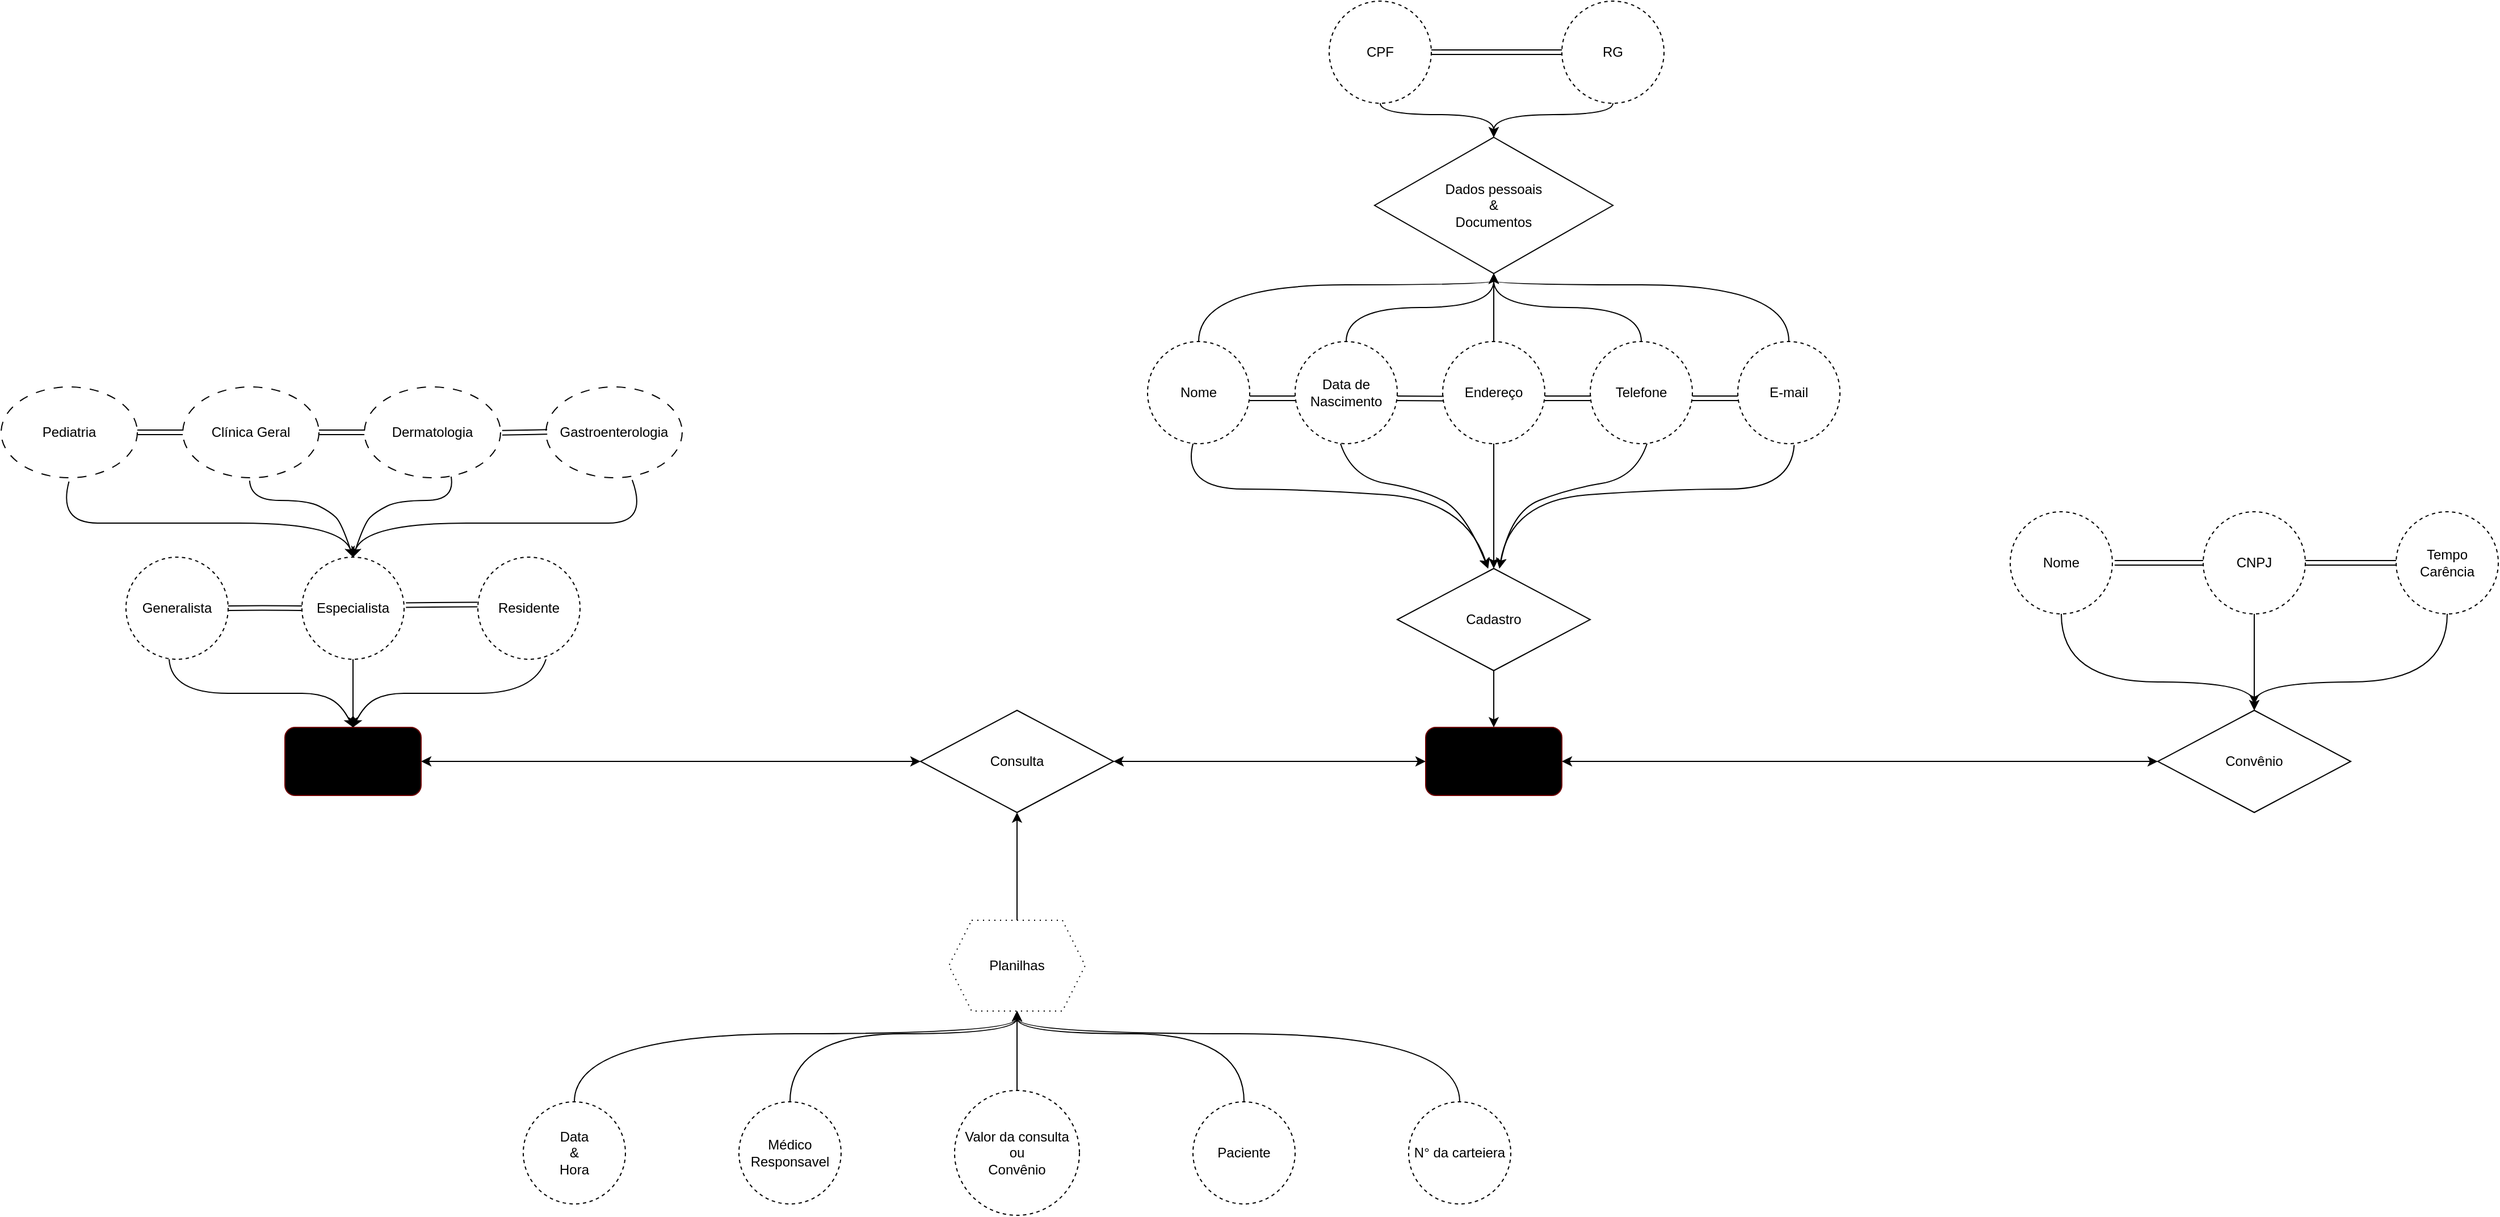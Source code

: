 <mxfile version="26.2.14">
  <diagram name="Página-1" id="sYi_9-bd4zvebP601EwW">
    <mxGraphModel dx="2067" dy="1845" grid="1" gridSize="10" guides="1" tooltips="1" connect="1" arrows="1" fold="1" page="1" pageScale="1" pageWidth="827" pageHeight="1169" background="none" math="0" shadow="0">
      <root>
        <mxCell id="0" />
        <mxCell id="1" parent="0" />
        <mxCell id="UL4wphMUHeNL7HO7xTFo-1" value="&lt;font style=&quot;&quot;&gt;Médico&lt;/font&gt;" style="rounded=1;whiteSpace=wrap;html=1;fillColor=light-dark(default, #49a3d0);fontColor=default;strokeColor=#6F0000;" parent="1" vertex="1">
          <mxGeometry x="-50" y="470" width="120" height="60" as="geometry" />
        </mxCell>
        <mxCell id="UL4wphMUHeNL7HO7xTFo-2" value="Paciente" style="rounded=1;whiteSpace=wrap;html=1;fillColor=light-dark(default, #49a3d0);fontColor=default;strokeColor=#6F0000;" parent="1" vertex="1">
          <mxGeometry x="955" y="470" width="120" height="60" as="geometry" />
        </mxCell>
        <mxCell id="UL4wphMUHeNL7HO7xTFo-3" value="Generalista" style="ellipse;whiteSpace=wrap;html=1;aspect=fixed;strokeColor=light-dark(#000000,#FFE1F2);dashed=1;" parent="1" vertex="1">
          <mxGeometry x="-190" y="320" width="90" height="90" as="geometry" />
        </mxCell>
        <mxCell id="UL4wphMUHeNL7HO7xTFo-4" value="Especialista" style="ellipse;whiteSpace=wrap;html=1;aspect=fixed;strokeColor=light-dark(#000000,#FFE1F2);dashed=1;" parent="1" vertex="1">
          <mxGeometry x="-35" y="320" width="90" height="90" as="geometry" />
        </mxCell>
        <mxCell id="UL4wphMUHeNL7HO7xTFo-5" value="Residente" style="ellipse;whiteSpace=wrap;html=1;aspect=fixed;strokeColor=light-dark(#000000,#FFE1F2);dashed=1;" parent="1" vertex="1">
          <mxGeometry x="120" y="320" width="90" height="90" as="geometry" />
        </mxCell>
        <mxCell id="UL4wphMUHeNL7HO7xTFo-7" value="" style="shape=link;html=1;rounded=0;entryX=0;entryY=0.5;entryDx=0;entryDy=0;exitX=1;exitY=0.5;exitDx=0;exitDy=0;" parent="1" source="UL4wphMUHeNL7HO7xTFo-3" target="UL4wphMUHeNL7HO7xTFo-4" edge="1">
          <mxGeometry width="100" relative="1" as="geometry">
            <mxPoint x="-120" y="364.8" as="sourcePoint" />
            <mxPoint x="-50" y="370" as="targetPoint" />
            <Array as="points">
              <mxPoint x="-70" y="364.8" />
            </Array>
          </mxGeometry>
        </mxCell>
        <mxCell id="UL4wphMUHeNL7HO7xTFo-9" value="" style="shape=link;html=1;rounded=0;entryX=-0.004;entryY=0.464;entryDx=0;entryDy=0;exitX=1.018;exitY=0.469;exitDx=0;exitDy=0;exitPerimeter=0;entryPerimeter=0;" parent="1" source="UL4wphMUHeNL7HO7xTFo-4" target="UL4wphMUHeNL7HO7xTFo-5" edge="1">
          <mxGeometry width="100" relative="1" as="geometry">
            <mxPoint x="60.0" y="360.0" as="sourcePoint" />
            <mxPoint x="117.93" y="362.13" as="targetPoint" />
            <Array as="points">
              <mxPoint x="97.93" y="361.93" />
            </Array>
          </mxGeometry>
        </mxCell>
        <mxCell id="UL4wphMUHeNL7HO7xTFo-22" value="" style="curved=1;endArrow=classic;html=1;rounded=0;entryX=0.5;entryY=0;entryDx=0;entryDy=0;exitX=0.422;exitY=1;exitDx=0;exitDy=0;exitPerimeter=0;" parent="1" source="UL4wphMUHeNL7HO7xTFo-3" target="UL4wphMUHeNL7HO7xTFo-1" edge="1">
          <mxGeometry width="50" height="50" relative="1" as="geometry">
            <mxPoint x="-142" y="420" as="sourcePoint" />
            <mxPoint x="-20" y="420" as="targetPoint" />
            <Array as="points">
              <mxPoint x="-150" y="440" />
              <mxPoint x="-50" y="440" />
              <mxPoint x="-20" y="440" />
              <mxPoint y="450" />
            </Array>
          </mxGeometry>
        </mxCell>
        <mxCell id="UL4wphMUHeNL7HO7xTFo-26" value="" style="curved=1;endArrow=classic;html=1;rounded=0;exitX=0.667;exitY=1;exitDx=0;exitDy=0;exitPerimeter=0;entryX=0.5;entryY=0;entryDx=0;entryDy=0;" parent="1" source="UL4wphMUHeNL7HO7xTFo-5" target="UL4wphMUHeNL7HO7xTFo-1" edge="1">
          <mxGeometry width="50" height="50" relative="1" as="geometry">
            <mxPoint x="160" y="420" as="sourcePoint" />
            <mxPoint x="20" y="460" as="targetPoint" />
            <Array as="points">
              <mxPoint x="170" y="440" />
              <mxPoint x="70" y="440" />
              <mxPoint x="40" y="440" />
              <mxPoint x="20" y="450" />
            </Array>
          </mxGeometry>
        </mxCell>
        <mxCell id="UL4wphMUHeNL7HO7xTFo-27" value="" style="endArrow=classic;html=1;rounded=0;exitX=0.5;exitY=1;exitDx=0;exitDy=0;" parent="1" source="UL4wphMUHeNL7HO7xTFo-4" target="UL4wphMUHeNL7HO7xTFo-1" edge="1">
          <mxGeometry width="50" height="50" relative="1" as="geometry">
            <mxPoint x="40" y="440" as="sourcePoint" />
            <mxPoint x="90" y="390" as="targetPoint" />
          </mxGeometry>
        </mxCell>
        <mxCell id="UL4wphMUHeNL7HO7xTFo-28" value="Pediatria" style="ellipse;whiteSpace=wrap;html=1;dashed=1;dashPattern=8 8;strokeColor=light-dark(#000000,#FFD2EC);" parent="1" vertex="1">
          <mxGeometry x="-300" y="170" width="120" height="80" as="geometry" />
        </mxCell>
        <mxCell id="UL4wphMUHeNL7HO7xTFo-29" value="Clínica Geral" style="ellipse;whiteSpace=wrap;html=1;dashed=1;dashPattern=8 8;strokeColor=light-dark(#000000,#FFD2EC);" parent="1" vertex="1">
          <mxGeometry x="-140" y="170" width="120" height="80" as="geometry" />
        </mxCell>
        <mxCell id="UL4wphMUHeNL7HO7xTFo-30" value="Dermatologia" style="ellipse;whiteSpace=wrap;html=1;dashed=1;dashPattern=8 8;strokeColor=light-dark(#000000,#FFD2EC);" parent="1" vertex="1">
          <mxGeometry x="20" y="170" width="120" height="80" as="geometry" />
        </mxCell>
        <mxCell id="UL4wphMUHeNL7HO7xTFo-31" value="Gastroenterologia" style="ellipse;whiteSpace=wrap;html=1;dashed=1;dashPattern=8 8;strokeColor=light-dark(#000000,#FFD2EC);" parent="1" vertex="1">
          <mxGeometry x="180" y="170" width="120" height="80" as="geometry" />
        </mxCell>
        <mxCell id="UL4wphMUHeNL7HO7xTFo-35" value="" style="shape=link;html=1;rounded=0;exitX=1;exitY=0.5;exitDx=0;exitDy=0;entryX=0;entryY=0.5;entryDx=0;entryDy=0;" parent="1" source="UL4wphMUHeNL7HO7xTFo-28" target="UL4wphMUHeNL7HO7xTFo-29" edge="1">
          <mxGeometry width="100" relative="1" as="geometry">
            <mxPoint x="-160" y="280" as="sourcePoint" />
            <mxPoint x="-150" y="210" as="targetPoint" />
          </mxGeometry>
        </mxCell>
        <mxCell id="UL4wphMUHeNL7HO7xTFo-36" value="" style="shape=link;html=1;rounded=0;exitX=1;exitY=0.5;exitDx=0;exitDy=0;" parent="1" source="UL4wphMUHeNL7HO7xTFo-29" edge="1">
          <mxGeometry width="100" relative="1" as="geometry">
            <mxPoint y="210" as="sourcePoint" />
            <mxPoint x="20" y="210" as="targetPoint" />
            <Array as="points">
              <mxPoint x="10" y="210" />
            </Array>
          </mxGeometry>
        </mxCell>
        <mxCell id="UL4wphMUHeNL7HO7xTFo-37" value="" style="shape=link;html=1;rounded=0;entryX=0.009;entryY=0.496;entryDx=0;entryDy=0;entryPerimeter=0;exitX=1.012;exitY=0.505;exitDx=0;exitDy=0;exitPerimeter=0;" parent="1" source="UL4wphMUHeNL7HO7xTFo-30" target="UL4wphMUHeNL7HO7xTFo-31" edge="1">
          <mxGeometry width="100" relative="1" as="geometry">
            <mxPoint x="150" y="210" as="sourcePoint" />
            <mxPoint x="170" y="210" as="targetPoint" />
            <Array as="points">
              <mxPoint x="170" y="209.86" />
            </Array>
          </mxGeometry>
        </mxCell>
        <mxCell id="UL4wphMUHeNL7HO7xTFo-38" value="" style="curved=1;endArrow=classic;html=1;rounded=0;exitX=0.498;exitY=1.042;exitDx=0;exitDy=0;exitPerimeter=0;entryX=0.5;entryY=0;entryDx=0;entryDy=0;" parent="1" source="UL4wphMUHeNL7HO7xTFo-28" target="UL4wphMUHeNL7HO7xTFo-4" edge="1">
          <mxGeometry width="50" height="50" relative="1" as="geometry">
            <mxPoint x="-60" y="290" as="sourcePoint" />
            <mxPoint x="20" y="280" as="targetPoint" />
            <Array as="points">
              <mxPoint x="-250" y="290" />
              <mxPoint x="-180" y="290" />
              <mxPoint y="290" />
            </Array>
          </mxGeometry>
        </mxCell>
        <mxCell id="UL4wphMUHeNL7HO7xTFo-39" value="" style="curved=1;endArrow=classic;html=1;rounded=0;exitX=0.633;exitY=1.024;exitDx=0;exitDy=0;exitPerimeter=0;entryX=0.5;entryY=0;entryDx=0;entryDy=0;" parent="1" source="UL4wphMUHeNL7HO7xTFo-31" target="UL4wphMUHeNL7HO7xTFo-4" edge="1">
          <mxGeometry width="50" height="50" relative="1" as="geometry">
            <mxPoint x="260" y="253" as="sourcePoint" />
            <mxPoint x="10" y="320" as="targetPoint" />
            <Array as="points">
              <mxPoint x="270" y="290" />
              <mxPoint x="200" y="290" />
              <mxPoint x="20" y="290" />
            </Array>
          </mxGeometry>
        </mxCell>
        <mxCell id="UL4wphMUHeNL7HO7xTFo-40" value="" style="curved=1;endArrow=classic;html=1;rounded=0;exitX=0.491;exitY=1.033;exitDx=0;exitDy=0;exitPerimeter=0;" parent="1" source="UL4wphMUHeNL7HO7xTFo-29" edge="1">
          <mxGeometry width="50" height="50" relative="1" as="geometry">
            <mxPoint x="-10" y="300" as="sourcePoint" />
            <mxPoint x="10" y="320" as="targetPoint" />
            <Array as="points">
              <mxPoint x="-80" y="270" />
              <mxPoint x="-30" y="270" />
              <mxPoint x="-10" y="280" />
              <mxPoint y="290" />
            </Array>
          </mxGeometry>
        </mxCell>
        <mxCell id="UL4wphMUHeNL7HO7xTFo-41" value="" style="curved=1;endArrow=classic;html=1;rounded=0;exitX=0.637;exitY=0.988;exitDx=0;exitDy=0;exitPerimeter=0;" parent="1" source="UL4wphMUHeNL7HO7xTFo-30" edge="1">
          <mxGeometry width="50" height="50" relative="1" as="geometry">
            <mxPoint x="101" y="253" as="sourcePoint" />
            <mxPoint x="10" y="320" as="targetPoint" />
            <Array as="points">
              <mxPoint x="100" y="270" />
              <mxPoint x="50" y="270" />
              <mxPoint x="30" y="280" />
              <mxPoint x="20" y="290" />
            </Array>
          </mxGeometry>
        </mxCell>
        <mxCell id="tx1sG5r3YP57wAG_Tnjf-2" style="edgeStyle=orthogonalEdgeStyle;rounded=0;orthogonalLoop=1;jettySize=auto;html=1;curved=1;" edge="1" parent="1" source="UL4wphMUHeNL7HO7xTFo-44" target="UL4wphMUHeNL7HO7xTFo-69">
          <mxGeometry relative="1" as="geometry">
            <Array as="points">
              <mxPoint x="755" y="80" />
              <mxPoint x="1015" y="80" />
            </Array>
          </mxGeometry>
        </mxCell>
        <mxCell id="UL4wphMUHeNL7HO7xTFo-44" value="Nome" style="ellipse;whiteSpace=wrap;html=1;aspect=fixed;strokeColor=light-dark(#000000,#FFE1F2);dashed=1;" parent="1" vertex="1">
          <mxGeometry x="710" y="130" width="90" height="90" as="geometry" />
        </mxCell>
        <mxCell id="tx1sG5r3YP57wAG_Tnjf-3" style="edgeStyle=orthogonalEdgeStyle;rounded=0;orthogonalLoop=1;jettySize=auto;html=1;entryX=0.5;entryY=1;entryDx=0;entryDy=0;curved=1;" edge="1" parent="1" source="UL4wphMUHeNL7HO7xTFo-45" target="UL4wphMUHeNL7HO7xTFo-69">
          <mxGeometry relative="1" as="geometry" />
        </mxCell>
        <mxCell id="UL4wphMUHeNL7HO7xTFo-45" value="Data de Nascimento" style="ellipse;whiteSpace=wrap;html=1;aspect=fixed;strokeColor=light-dark(#000000,#FFE1F2);dashed=1;" parent="1" vertex="1">
          <mxGeometry x="840" y="130" width="90" height="90" as="geometry" />
        </mxCell>
        <mxCell id="tx1sG5r3YP57wAG_Tnjf-4" style="edgeStyle=orthogonalEdgeStyle;rounded=0;orthogonalLoop=1;jettySize=auto;html=1;entryX=0.5;entryY=1;entryDx=0;entryDy=0;" edge="1" parent="1" source="UL4wphMUHeNL7HO7xTFo-46" target="UL4wphMUHeNL7HO7xTFo-69">
          <mxGeometry relative="1" as="geometry" />
        </mxCell>
        <mxCell id="UL4wphMUHeNL7HO7xTFo-46" value="Endereço" style="ellipse;whiteSpace=wrap;html=1;aspect=fixed;strokeColor=light-dark(#000000,#FFE1F2);dashed=1;" parent="1" vertex="1">
          <mxGeometry x="970" y="130" width="90" height="90" as="geometry" />
        </mxCell>
        <mxCell id="tx1sG5r3YP57wAG_Tnjf-5" style="edgeStyle=orthogonalEdgeStyle;rounded=0;orthogonalLoop=1;jettySize=auto;html=1;entryX=0.5;entryY=1;entryDx=0;entryDy=0;curved=1;" edge="1" parent="1" source="UL4wphMUHeNL7HO7xTFo-47" target="UL4wphMUHeNL7HO7xTFo-69">
          <mxGeometry relative="1" as="geometry" />
        </mxCell>
        <mxCell id="UL4wphMUHeNL7HO7xTFo-47" value="Telefone" style="ellipse;whiteSpace=wrap;html=1;aspect=fixed;strokeColor=light-dark(#000000,#FFE1F2);dashed=1;" parent="1" vertex="1">
          <mxGeometry x="1100" y="130" width="90" height="90" as="geometry" />
        </mxCell>
        <mxCell id="tx1sG5r3YP57wAG_Tnjf-6" style="edgeStyle=orthogonalEdgeStyle;rounded=0;orthogonalLoop=1;jettySize=auto;html=1;curved=1;" edge="1" parent="1" source="UL4wphMUHeNL7HO7xTFo-48" target="UL4wphMUHeNL7HO7xTFo-69">
          <mxGeometry relative="1" as="geometry">
            <Array as="points">
              <mxPoint x="1275" y="80" />
              <mxPoint x="1015" y="80" />
            </Array>
          </mxGeometry>
        </mxCell>
        <mxCell id="UL4wphMUHeNL7HO7xTFo-48" value="E-mail" style="ellipse;whiteSpace=wrap;html=1;aspect=fixed;strokeColor=light-dark(#000000,#FFE1F2);dashed=1;" parent="1" vertex="1">
          <mxGeometry x="1230" y="130" width="90" height="90" as="geometry" />
        </mxCell>
        <mxCell id="UL4wphMUHeNL7HO7xTFo-68" style="edgeStyle=orthogonalEdgeStyle;rounded=0;orthogonalLoop=1;jettySize=auto;html=1;entryX=0.5;entryY=0;entryDx=0;entryDy=0;" parent="1" source="UL4wphMUHeNL7HO7xTFo-50" target="UL4wphMUHeNL7HO7xTFo-2" edge="1">
          <mxGeometry relative="1" as="geometry" />
        </mxCell>
        <mxCell id="UL4wphMUHeNL7HO7xTFo-50" value="Cadastro" style="rhombus;whiteSpace=wrap;html=1;strokeColor=light-dark(#000000,#FFC3E5);" parent="1" vertex="1">
          <mxGeometry x="930" y="330" width="170" height="90" as="geometry" />
        </mxCell>
        <mxCell id="UL4wphMUHeNL7HO7xTFo-51" value="" style="curved=1;endArrow=classic;html=1;rounded=0;entryX=0.471;entryY=0;entryDx=0;entryDy=0;entryPerimeter=0;exitX=0.556;exitY=1;exitDx=0;exitDy=0;exitPerimeter=0;" parent="1" target="UL4wphMUHeNL7HO7xTFo-50" edge="1">
          <mxGeometry width="50" height="50" relative="1" as="geometry">
            <mxPoint x="750.04" y="220" as="sourcePoint" />
            <mxPoint x="1005" y="327.03" as="targetPoint" />
            <Array as="points">
              <mxPoint x="740" y="260" />
              <mxPoint x="850" y="260" />
              <mxPoint x="990" y="270" />
            </Array>
          </mxGeometry>
        </mxCell>
        <mxCell id="UL4wphMUHeNL7HO7xTFo-52" value="" style="curved=1;endArrow=classic;html=1;rounded=0;entryX=0.529;entryY=0;entryDx=0;entryDy=0;entryPerimeter=0;exitX=0.552;exitY=1.013;exitDx=0;exitDy=0;exitPerimeter=0;" parent="1" target="UL4wphMUHeNL7HO7xTFo-50" edge="1" source="UL4wphMUHeNL7HO7xTFo-48">
          <mxGeometry width="50" height="50" relative="1" as="geometry">
            <mxPoint x="1277" y="230" as="sourcePoint" />
            <mxPoint x="1020" y="320" as="targetPoint" />
            <Array as="points">
              <mxPoint x="1277" y="260" />
              <mxPoint x="1167" y="260" />
              <mxPoint x="1030" y="270" />
            </Array>
          </mxGeometry>
        </mxCell>
        <mxCell id="UL4wphMUHeNL7HO7xTFo-53" value="Consulta" style="rhombus;whiteSpace=wrap;html=1;strokeColor=light-dark(#000000,#FFC3E5);" parent="1" vertex="1">
          <mxGeometry x="510" y="455" width="170" height="90" as="geometry" />
        </mxCell>
        <mxCell id="UL4wphMUHeNL7HO7xTFo-56" value="" style="endArrow=classic;startArrow=classic;html=1;rounded=0;exitX=1;exitY=0.5;exitDx=0;exitDy=0;entryX=0;entryY=0.5;entryDx=0;entryDy=0;" parent="1" source="UL4wphMUHeNL7HO7xTFo-1" target="UL4wphMUHeNL7HO7xTFo-53" edge="1">
          <mxGeometry width="50" height="50" relative="1" as="geometry">
            <mxPoint x="410" y="540" as="sourcePoint" />
            <mxPoint x="520" y="500" as="targetPoint" />
          </mxGeometry>
        </mxCell>
        <mxCell id="UL4wphMUHeNL7HO7xTFo-57" value="" style="endArrow=classic;startArrow=classic;html=1;rounded=0;entryX=0;entryY=0.5;entryDx=0;entryDy=0;exitX=1;exitY=0.5;exitDx=0;exitDy=0;" parent="1" source="UL4wphMUHeNL7HO7xTFo-53" target="UL4wphMUHeNL7HO7xTFo-2" edge="1">
          <mxGeometry width="50" height="50" relative="1" as="geometry">
            <mxPoint x="710" y="501" as="sourcePoint" />
            <mxPoint x="968" y="500.5" as="targetPoint" />
          </mxGeometry>
        </mxCell>
        <mxCell id="UL4wphMUHeNL7HO7xTFo-59" value="" style="curved=1;endArrow=classic;html=1;rounded=0;exitX=0.556;exitY=1;exitDx=0;exitDy=0;exitPerimeter=0;" parent="1" edge="1">
          <mxGeometry width="50" height="50" relative="1" as="geometry">
            <mxPoint x="880" y="220" as="sourcePoint" />
            <mxPoint x="1010" y="330" as="targetPoint" />
            <Array as="points">
              <mxPoint x="890" y="250" />
              <mxPoint x="950" y="260" />
              <mxPoint x="989.96" y="280" />
            </Array>
          </mxGeometry>
        </mxCell>
        <mxCell id="UL4wphMUHeNL7HO7xTFo-61" value="" style="curved=1;endArrow=classic;html=1;rounded=0;exitX=0.556;exitY=1;exitDx=0;exitDy=0;exitPerimeter=0;" parent="1" source="UL4wphMUHeNL7HO7xTFo-47" edge="1">
          <mxGeometry width="50" height="50" relative="1" as="geometry">
            <mxPoint x="1150" y="230" as="sourcePoint" />
            <mxPoint x="1020" y="330" as="targetPoint" />
            <Array as="points">
              <mxPoint x="1140" y="250" />
              <mxPoint x="1080" y="260" />
              <mxPoint x="1030" y="280" />
            </Array>
          </mxGeometry>
        </mxCell>
        <mxCell id="UL4wphMUHeNL7HO7xTFo-62" value="" style="endArrow=classic;html=1;rounded=0;exitX=0.5;exitY=1;exitDx=0;exitDy=0;entryX=0.5;entryY=0;entryDx=0;entryDy=0;" parent="1" source="UL4wphMUHeNL7HO7xTFo-46" target="UL4wphMUHeNL7HO7xTFo-50" edge="1">
          <mxGeometry width="50" height="50" relative="1" as="geometry">
            <mxPoint x="990" y="320" as="sourcePoint" />
            <mxPoint x="1040" y="270" as="targetPoint" />
          </mxGeometry>
        </mxCell>
        <mxCell id="UL4wphMUHeNL7HO7xTFo-64" value="" style="shape=link;html=1;rounded=0;exitX=1;exitY=0.556;exitDx=0;exitDy=0;exitPerimeter=0;entryX=0;entryY=0.556;entryDx=0;entryDy=0;entryPerimeter=0;" parent="1" source="UL4wphMUHeNL7HO7xTFo-44" target="UL4wphMUHeNL7HO7xTFo-45" edge="1">
          <mxGeometry width="100" relative="1" as="geometry">
            <mxPoint x="780" y="219.81" as="sourcePoint" />
            <mxPoint x="880" y="219.81" as="targetPoint" />
          </mxGeometry>
        </mxCell>
        <mxCell id="UL4wphMUHeNL7HO7xTFo-65" value="" style="shape=link;html=1;rounded=0;exitX=1;exitY=0.556;exitDx=0;exitDy=0;exitPerimeter=0;entryX=0.01;entryY=0.558;entryDx=0;entryDy=0;entryPerimeter=0;" parent="1" source="UL4wphMUHeNL7HO7xTFo-45" target="UL4wphMUHeNL7HO7xTFo-46" edge="1">
          <mxGeometry width="100" relative="1" as="geometry">
            <mxPoint x="900" y="210" as="sourcePoint" />
            <mxPoint x="1000" y="210" as="targetPoint" />
          </mxGeometry>
        </mxCell>
        <mxCell id="UL4wphMUHeNL7HO7xTFo-66" value="" style="shape=link;html=1;rounded=0;exitX=1;exitY=0.556;exitDx=0;exitDy=0;exitPerimeter=0;entryX=0.008;entryY=0.556;entryDx=0;entryDy=0;entryPerimeter=0;" parent="1" source="UL4wphMUHeNL7HO7xTFo-46" target="UL4wphMUHeNL7HO7xTFo-47" edge="1">
          <mxGeometry width="100" relative="1" as="geometry">
            <mxPoint x="1040" y="210" as="sourcePoint" />
            <mxPoint x="1140" y="210" as="targetPoint" />
          </mxGeometry>
        </mxCell>
        <mxCell id="UL4wphMUHeNL7HO7xTFo-67" value="" style="shape=link;html=1;rounded=0;exitX=1;exitY=0.556;exitDx=0;exitDy=0;exitPerimeter=0;entryX=0;entryY=0.556;entryDx=0;entryDy=0;entryPerimeter=0;" parent="1" source="UL4wphMUHeNL7HO7xTFo-47" target="UL4wphMUHeNL7HO7xTFo-48" edge="1">
          <mxGeometry width="100" relative="1" as="geometry">
            <mxPoint x="1120" y="200" as="sourcePoint" />
            <mxPoint x="1220" y="200" as="targetPoint" />
          </mxGeometry>
        </mxCell>
        <mxCell id="UL4wphMUHeNL7HO7xTFo-69" value="Dados pessoais&lt;div&gt;&amp;amp;&lt;/div&gt;&lt;div&gt;Documentos&lt;/div&gt;" style="rhombus;whiteSpace=wrap;html=1;strokeColor=light-dark(#000000,#FFC3E5);" parent="1" vertex="1">
          <mxGeometry x="910" y="-50" width="210" height="120" as="geometry" />
        </mxCell>
        <mxCell id="tx1sG5r3YP57wAG_Tnjf-11" style="edgeStyle=orthogonalEdgeStyle;rounded=0;orthogonalLoop=1;jettySize=auto;html=1;curved=1;" edge="1" parent="1" source="tx1sG5r3YP57wAG_Tnjf-7" target="UL4wphMUHeNL7HO7xTFo-69">
          <mxGeometry relative="1" as="geometry">
            <Array as="points">
              <mxPoint x="915" y="-70" />
              <mxPoint x="1015" y="-70" />
            </Array>
          </mxGeometry>
        </mxCell>
        <mxCell id="tx1sG5r3YP57wAG_Tnjf-7" value="CPF" style="ellipse;whiteSpace=wrap;html=1;aspect=fixed;strokeColor=light-dark(#000000,#FFE1F2);dashed=1;" vertex="1" parent="1">
          <mxGeometry x="870" y="-170" width="90" height="90" as="geometry" />
        </mxCell>
        <mxCell id="tx1sG5r3YP57wAG_Tnjf-10" style="edgeStyle=orthogonalEdgeStyle;rounded=0;orthogonalLoop=1;jettySize=auto;html=1;curved=1;" edge="1" parent="1" source="tx1sG5r3YP57wAG_Tnjf-8" target="UL4wphMUHeNL7HO7xTFo-69">
          <mxGeometry relative="1" as="geometry">
            <Array as="points">
              <mxPoint x="1120" y="-70" />
              <mxPoint x="1015" y="-70" />
            </Array>
          </mxGeometry>
        </mxCell>
        <mxCell id="tx1sG5r3YP57wAG_Tnjf-8" value="RG" style="ellipse;whiteSpace=wrap;html=1;aspect=fixed;strokeColor=light-dark(#000000,#FFE1F2);dashed=1;" vertex="1" parent="1">
          <mxGeometry x="1075" y="-170" width="90" height="90" as="geometry" />
        </mxCell>
        <mxCell id="tx1sG5r3YP57wAG_Tnjf-12" value="Convênio" style="rhombus;whiteSpace=wrap;html=1;strokeColor=light-dark(#000000,#FFC3E5);" vertex="1" parent="1">
          <mxGeometry x="1600" y="455" width="170" height="90" as="geometry" />
        </mxCell>
        <mxCell id="tx1sG5r3YP57wAG_Tnjf-13" value="" style="endArrow=classic;startArrow=classic;html=1;rounded=0;exitX=1;exitY=0.5;exitDx=0;exitDy=0;entryX=0;entryY=0.5;entryDx=0;entryDy=0;" edge="1" parent="1" source="UL4wphMUHeNL7HO7xTFo-2" target="tx1sG5r3YP57wAG_Tnjf-12">
          <mxGeometry width="50" height="50" relative="1" as="geometry">
            <mxPoint x="1100" y="500" as="sourcePoint" />
            <mxPoint x="1330" y="500" as="targetPoint" />
          </mxGeometry>
        </mxCell>
        <mxCell id="tx1sG5r3YP57wAG_Tnjf-18" style="edgeStyle=orthogonalEdgeStyle;rounded=0;orthogonalLoop=1;jettySize=auto;html=1;curved=1;" edge="1" parent="1" source="tx1sG5r3YP57wAG_Tnjf-14" target="tx1sG5r3YP57wAG_Tnjf-12">
          <mxGeometry relative="1" as="geometry">
            <Array as="points">
              <mxPoint x="1515" y="430" />
              <mxPoint x="1685" y="430" />
            </Array>
          </mxGeometry>
        </mxCell>
        <mxCell id="tx1sG5r3YP57wAG_Tnjf-14" value="Nome" style="ellipse;whiteSpace=wrap;html=1;aspect=fixed;strokeColor=light-dark(#000000,#FFE1F2);dashed=1;" vertex="1" parent="1">
          <mxGeometry x="1470" y="280" width="90" height="90" as="geometry" />
        </mxCell>
        <mxCell id="tx1sG5r3YP57wAG_Tnjf-19" style="edgeStyle=orthogonalEdgeStyle;rounded=0;orthogonalLoop=1;jettySize=auto;html=1;" edge="1" parent="1" source="tx1sG5r3YP57wAG_Tnjf-15">
          <mxGeometry relative="1" as="geometry">
            <mxPoint x="1685" y="450" as="targetPoint" />
          </mxGeometry>
        </mxCell>
        <mxCell id="tx1sG5r3YP57wAG_Tnjf-15" value="CNPJ" style="ellipse;whiteSpace=wrap;html=1;aspect=fixed;strokeColor=light-dark(#000000,#FFE1F2);dashed=1;" vertex="1" parent="1">
          <mxGeometry x="1640" y="280" width="90" height="90" as="geometry" />
        </mxCell>
        <mxCell id="tx1sG5r3YP57wAG_Tnjf-20" style="edgeStyle=orthogonalEdgeStyle;rounded=0;orthogonalLoop=1;jettySize=auto;html=1;curved=1;" edge="1" parent="1" source="tx1sG5r3YP57wAG_Tnjf-16" target="tx1sG5r3YP57wAG_Tnjf-12">
          <mxGeometry relative="1" as="geometry">
            <Array as="points">
              <mxPoint x="1855" y="430" />
              <mxPoint x="1685" y="430" />
            </Array>
          </mxGeometry>
        </mxCell>
        <mxCell id="tx1sG5r3YP57wAG_Tnjf-16" value="Tempo&lt;div&gt;Carência&lt;/div&gt;" style="ellipse;whiteSpace=wrap;html=1;aspect=fixed;strokeColor=light-dark(#000000,#FFE1F2);dashed=1;" vertex="1" parent="1">
          <mxGeometry x="1810" y="280" width="90" height="90" as="geometry" />
        </mxCell>
        <mxCell id="tx1sG5r3YP57wAG_Tnjf-22" value="" style="shape=link;html=1;rounded=0;exitX=1;exitY=0.5;exitDx=0;exitDy=0;entryX=0;entryY=0.5;entryDx=0;entryDy=0;" edge="1" parent="1" source="tx1sG5r3YP57wAG_Tnjf-7" target="tx1sG5r3YP57wAG_Tnjf-8">
          <mxGeometry width="100" relative="1" as="geometry">
            <mxPoint x="960" y="-110" as="sourcePoint" />
            <mxPoint x="1070" y="-125" as="targetPoint" />
          </mxGeometry>
        </mxCell>
        <mxCell id="tx1sG5r3YP57wAG_Tnjf-23" value="" style="shape=link;html=1;rounded=0;entryX=0;entryY=0.5;entryDx=0;entryDy=0;" edge="1" parent="1" target="tx1sG5r3YP57wAG_Tnjf-15">
          <mxGeometry width="100" relative="1" as="geometry">
            <mxPoint x="1562" y="325" as="sourcePoint" />
            <mxPoint x="1670" y="340" as="targetPoint" />
          </mxGeometry>
        </mxCell>
        <mxCell id="tx1sG5r3YP57wAG_Tnjf-24" value="" style="shape=link;html=1;rounded=0;exitX=0;exitY=0.5;exitDx=0;exitDy=0;entryX=1;entryY=0.5;entryDx=0;entryDy=0;" edge="1" parent="1" source="tx1sG5r3YP57wAG_Tnjf-16" target="tx1sG5r3YP57wAG_Tnjf-15">
          <mxGeometry width="100" relative="1" as="geometry">
            <mxPoint x="1570" y="340" as="sourcePoint" />
            <mxPoint x="1670" y="340" as="targetPoint" />
          </mxGeometry>
        </mxCell>
        <mxCell id="tx1sG5r3YP57wAG_Tnjf-27" style="edgeStyle=orthogonalEdgeStyle;rounded=0;orthogonalLoop=1;jettySize=auto;html=1;entryX=0.5;entryY=1;entryDx=0;entryDy=0;" edge="1" parent="1" source="tx1sG5r3YP57wAG_Tnjf-26" target="UL4wphMUHeNL7HO7xTFo-53">
          <mxGeometry relative="1" as="geometry">
            <mxPoint x="595" y="550" as="targetPoint" />
          </mxGeometry>
        </mxCell>
        <mxCell id="tx1sG5r3YP57wAG_Tnjf-26" value="Planilhas" style="shape=hexagon;perimeter=hexagonPerimeter2;whiteSpace=wrap;html=1;fixedSize=1;dashed=1;dashPattern=1 4;" vertex="1" parent="1">
          <mxGeometry x="535" y="640" width="120" height="80" as="geometry" />
        </mxCell>
        <mxCell id="tx1sG5r3YP57wAG_Tnjf-38" style="edgeStyle=orthogonalEdgeStyle;rounded=0;orthogonalLoop=1;jettySize=auto;html=1;entryX=0.5;entryY=1;entryDx=0;entryDy=0;curved=1;" edge="1" parent="1" source="tx1sG5r3YP57wAG_Tnjf-28" target="tx1sG5r3YP57wAG_Tnjf-26">
          <mxGeometry relative="1" as="geometry">
            <Array as="points">
              <mxPoint x="205" y="740" />
              <mxPoint x="595" y="740" />
            </Array>
          </mxGeometry>
        </mxCell>
        <mxCell id="tx1sG5r3YP57wAG_Tnjf-28" value="Data&lt;br&gt;&amp;amp;&lt;div&gt;Hora&lt;/div&gt;" style="ellipse;whiteSpace=wrap;html=1;aspect=fixed;strokeColor=light-dark(#000000,#FFE1F2);dashed=1;" vertex="1" parent="1">
          <mxGeometry x="160" y="800" width="90" height="90" as="geometry" />
        </mxCell>
        <mxCell id="tx1sG5r3YP57wAG_Tnjf-37" style="edgeStyle=orthogonalEdgeStyle;rounded=0;orthogonalLoop=1;jettySize=auto;html=1;entryX=0.5;entryY=1;entryDx=0;entryDy=0;curved=1;" edge="1" parent="1" source="tx1sG5r3YP57wAG_Tnjf-29" target="tx1sG5r3YP57wAG_Tnjf-26">
          <mxGeometry relative="1" as="geometry">
            <Array as="points">
              <mxPoint x="395" y="740" />
              <mxPoint x="595" y="740" />
            </Array>
          </mxGeometry>
        </mxCell>
        <mxCell id="tx1sG5r3YP57wAG_Tnjf-29" value="Médico Responsavel" style="ellipse;whiteSpace=wrap;html=1;aspect=fixed;strokeColor=light-dark(#000000,#FFE1F2);dashed=1;" vertex="1" parent="1">
          <mxGeometry x="350" y="800" width="90" height="90" as="geometry" />
        </mxCell>
        <mxCell id="tx1sG5r3YP57wAG_Tnjf-34" style="edgeStyle=orthogonalEdgeStyle;rounded=0;orthogonalLoop=1;jettySize=auto;html=1;curved=1;" edge="1" parent="1" source="tx1sG5r3YP57wAG_Tnjf-30" target="tx1sG5r3YP57wAG_Tnjf-26">
          <mxGeometry relative="1" as="geometry">
            <Array as="points">
              <mxPoint x="795" y="740" />
              <mxPoint x="595" y="740" />
            </Array>
          </mxGeometry>
        </mxCell>
        <mxCell id="tx1sG5r3YP57wAG_Tnjf-30" value="Paciente" style="ellipse;whiteSpace=wrap;html=1;aspect=fixed;strokeColor=light-dark(#000000,#FFE1F2);dashed=1;" vertex="1" parent="1">
          <mxGeometry x="750" y="800" width="90" height="90" as="geometry" />
        </mxCell>
        <mxCell id="tx1sG5r3YP57wAG_Tnjf-33" style="edgeStyle=orthogonalEdgeStyle;rounded=0;orthogonalLoop=1;jettySize=auto;html=1;entryX=0.5;entryY=1;entryDx=0;entryDy=0;" edge="1" parent="1" source="tx1sG5r3YP57wAG_Tnjf-31" target="tx1sG5r3YP57wAG_Tnjf-26">
          <mxGeometry relative="1" as="geometry" />
        </mxCell>
        <mxCell id="tx1sG5r3YP57wAG_Tnjf-31" value="Valor da consulta ou&lt;br&gt;Convênio" style="ellipse;whiteSpace=wrap;html=1;aspect=fixed;strokeColor=light-dark(#000000,#FFE1F2);dashed=1;" vertex="1" parent="1">
          <mxGeometry x="540" y="790" width="110" height="110" as="geometry" />
        </mxCell>
        <mxCell id="tx1sG5r3YP57wAG_Tnjf-36" style="edgeStyle=orthogonalEdgeStyle;rounded=0;orthogonalLoop=1;jettySize=auto;html=1;entryX=0.5;entryY=1;entryDx=0;entryDy=0;curved=1;" edge="1" parent="1" source="tx1sG5r3YP57wAG_Tnjf-32" target="tx1sG5r3YP57wAG_Tnjf-26">
          <mxGeometry relative="1" as="geometry">
            <Array as="points">
              <mxPoint x="985" y="740" />
              <mxPoint x="595" y="740" />
            </Array>
          </mxGeometry>
        </mxCell>
        <mxCell id="tx1sG5r3YP57wAG_Tnjf-32" value="N° da carteiera" style="ellipse;whiteSpace=wrap;html=1;aspect=fixed;strokeColor=light-dark(#000000,#FFE1F2);dashed=1;" vertex="1" parent="1">
          <mxGeometry x="940" y="800" width="90" height="90" as="geometry" />
        </mxCell>
      </root>
    </mxGraphModel>
  </diagram>
</mxfile>
